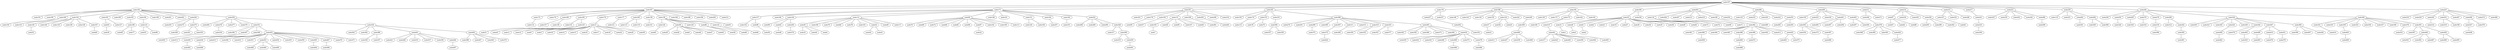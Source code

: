 graph X {
 197 [label="nodo197"];
 192 [label="nodo192"];
 187 [label="nodo187"];
 171 [label="nodo171"];
 181 [label="nodo181"];
 183 [label="nodo183"];
 178 [label="nodo178"];
 186 [label="nodo186"];
 195 [label="nodo195"];
 169 [label="nodo169"];
 203 [label="nodo203"];
 206 [label="nodo206"];
 209 [label="nodo209"];
 211 [label="nodo211"];
 214 [label="nodo214"];
 215 [label="nodo215"];
 217 [label="nodo217"];
 221 [label="nodo221"];
 230 [label="nodo230"];
 240 [label="nodo240"];
 247 [label="nodo247"];
 191 [label="nodo191"];
 190 [label="nodo190"];
 168 [label="nodo168"];
 154 [label="nodo154"];
 165 [label="nodo165"];
 189 [label="nodo189"];
 193 [label="nodo193"];
 194 [label="nodo194"];
 199 [label="nodo199"];
 201 [label="nodo201"];
 202 [label="nodo202"];
 226 [label="nodo226"];
 259 [label="nodo259"];
 172 [label="nodo172"];
 170 [label="nodo170"];
 180 [label="nodo180"];
 185 [label="nodo185"];
 179 [label="nodo179"];
 177 [label="nodo177"];
 160 [label="nodo160"];
 158 [label="nodo158"];
 138 [label="nodo138"];
 184 [label="nodo184"];
 188 [label="nodo188"];
 196 [label="nodo196"];
 200 [label="nodo200"];
 212 [label="nodo212"];
 157 [label="nodo157"];
 166 [label="nodo166"];
 144 [label="nodo144"];
 112 [label="nodo112"];
 94 [label="nodo94"];
 146 [label="nodo146"];
 161 [label="nodo161"];
 151 [label="nodo151"];
 164 [label="nodo164"];
 182 [label="nodo182"];
 252 [label="nodo252"];
 163 [label="nodo163"];
 176 [label="nodo176"];
 150 [label="nodo150"];
 131 [label="nodo131"];
 198 [label="nodo198"];
 205 [label="nodo205"];
 208 [label="nodo208"];
 216 [label="nodo216"];
 159 [label="nodo159"];
 174 [label="nodo174"];
 135 [label="nodo135"];
 218 [label="nodo218"];
 288 [label="nodo288"];
 227 [label="nodo227"];
 237 [label="nodo237"];
 148 [label="nodo148"];
 143 [label="nodo143"];
 134 [label="nodo134"];
 155 [label="nodo155"];
 124 [label="nodo124"];
 224 [label="nodo224"];
 249 [label="nodo249"];
 139 [label="nodo139"];
 173 [label="nodo173"];
 175 [label="nodo175"];
 162 [label="nodo162"];
 142 [label="nodo142"];
 32 [label="nodo32"];
 236 [label="nodo236"];
 116 [label="nodo116"];
 204 [label="nodo204"];
 207 [label="nodo207"];
 213 [label="nodo213"];
 219 [label="nodo219"];
 238 [label="nodo238"];
 254 [label="nodo254"];
 132 [label="nodo132"];
 210 [label="nodo210"];
 220 [label="nodo220"];
 222 [label="nodo222"];
 253 [label="nodo253"];
 130 [label="nodo130"];
 223 [label="nodo223"];
 239 [label="nodo239"];
 261 [label="nodo261"];
 263 [label="nodo263"];
 246 [label="nodo246"];
 271 [label="nodo271"];
 87 [label="nodo87"];
 234 [label="nodo234"];
 245 [label="nodo245"];
 258 [label="nodo258"];
 147 [label="nodo147"];
 232 [label="nodo232"];
 248 [label="nodo248"];
 241 [label="nodo241"];
 225 [label="nodo225"];
 235 [label="nodo235"];
 242 [label="nodo242"];
 244 [label="nodo244"];
 286 [label="nodo286"];
 110 [label="nodo110"];
 231 [label="nodo231"];
 262 [label="nodo262"];
 282 [label="nodo282"];
 228 [label="nodo228"];
 250 [label="nodo250"];
 265 [label="nodo265"];
 270 [label="nodo270"];
 278 [label="nodo278"];
 280 [label="nodo280"];
 324 [label="nodo324"];
 340 [label="nodo340"];
 233 [label="nodo233"];
 229 [label="nodo229"];
 243 [label="nodo243"];
 251 [label="nodo251"];
 267 [label="nodo267"];
 268 [label="nodo268"];
 272 [label="nodo272"];
 284 [label="nodo284"];
 156 [label="nodo156"];
 153 [label="nodo153"];
 145 [label="nodo145"];
 140 [label="nodo140"];
 118 [label="nodo118"];
 149 [label="nodo149"];
 128 [label="nodo128"];
 167 [label="nodo167"];
 93 [label="nodo93"];
 127 [label="nodo127"];
 108 [label="nodo108"];
 123 [label="nodo123"];
 255 [label="nodo255"];
 273 [label="nodo273"];
 275 [label="nodo275"];
 260 [label="nodo260"];
 276 [label="nodo276"];
 277 [label="nodo277"];
 279 [label="nodo279"];
 331 [label="nodo331"];
 334 [label="nodo334"];
 114 [label="nodo114"];
 137 [label="nodo137"];
 136 [label="nodo136"];
 133 [label="nodo133"];
 125 [label="nodo125"];
 13 [label="nodo13"];
 121 [label="nodo121"];
 113 [label="nodo113"];
 119 [label="nodo119"];
 141 [label="nodo141"];
 126 [label="nodo126"];
 38 [label="nodo38"];
 129 [label="nodo129"];
 86 [label="nodo86"];
 122 [label="nodo122"];
 91 [label="nodo91"];
 152 [label="nodo152"];
 98 [label="nodo98"];
 99 [label="nodo99"];
 92 [label="nodo92"];
 256 [label="nodo256"];
 45 [label="nodo45"];
 106 [label="nodo106"];
 79 [label="nodo79"];
 84 [label="nodo84"];
 78 [label="nodo78"];
 103 [label="nodo103"];
 52 [label="nodo52"];
 49 [label="nodo49"];
 117 [label="nodo117"];
 70 [label="nodo70"];
 80 [label="nodo80"];
 72 [label="nodo72"];
 66 [label="nodo66"];
 82 [label="nodo82"];
 96 [label="nodo96"];
 97 [label="nodo97"];
 102 [label="nodo102"];
 109 [label="nodo109"];
 111 [label="nodo111"];
 120 [label="nodo120"];
 104 [label="nodo104"];
 257 [label="nodo257"];
 101 [label="nodo101"];
 266 [label="nodo266"];
 269 [label="nodo269"];
 290 [label="nodo290"];
 328 [label="nodo328"];
 95 [label="nodo95"];
 57 [label="nodo57"];
 105 [label="nodo105"];
 56 [label="nodo56"];
 85 [label="nodo85"];
 107 [label="nodo107"];
 83 [label="nodo83"];
 281 [label="nodo281"];
 264 [label="nodo264"];
 115 [label="nodo115"];
 76 [label="nodo76"];
 75 [label="nodo75"];
 306 [label="nodo306"];
 274 [label="nodo274"];
 291 [label="nodo291"];
 299 [label="nodo299"];
 300 [label="nodo300"];
 307 [label="nodo307"];
 311 [label="nodo311"];
 313 [label="nodo313"];
 319 [label="nodo319"];
 325 [label="nodo325"];
 365 [label="nodo365"];
 292 [label="nodo292"];
 37 [label="nodo37"];
 54 [label="nodo54"];
 25 [label="nodo25"];
 309 [label="nodo309"];
 100 [label="nodo100"];
 315 [label="nodo315"];
 31 [label="nodo31"];
 28 [label="nodo28"];
 0 [label="nodo0"];
 8 [label="nodo8"];
 21 [label="nodo21"];
 19 [label="nodo19"];
 27 [label="nodo27"];
 30 [label="nodo30"];
 34 [label="nodo34"];
 35 [label="nodo35"];
 36 [label="nodo36"];
 40 [label="nodo40"];
 64 [label="nodo64"];
 73 [label="nodo73"];
 74 [label="nodo74"];
 90 [label="nodo90"];
 71 [label="nodo71"];
 382 [label="nodo382"];
 289 [label="nodo289"];
 283 [label="nodo283"];
 293 [label="nodo293"];
 363 [label="nodo363"];
 285 [label="nodo285"];
 287 [label="nodo287"];
 294 [label="nodo294"];
 297 [label="nodo297"];
 304 [label="nodo304"];
 378 [label="nodo378"];
 67 [label="nodo67"];
 62 [label="nodo62"];
 88 [label="nodo88"];
 295 [label="nodo295"];
 296 [label="nodo296"];
 302 [label="nodo302"];
 61 [label="nodo61"];
 323 [label="nodo323"];
 298 [label="nodo298"];
 301 [label="nodo301"];
 305 [label="nodo305"];
 308 [label="nodo308"];
 326 [label="nodo326"];
 343 [label="nodo343"];
 316 [label="nodo316"];
 318 [label="nodo318"];
 312 [label="nodo312"];
 342 [label="nodo342"];
 303 [label="nodo303"];
 321 [label="nodo321"];
 320 [label="nodo320"];
 322 [label="nodo322"];
 329 [label="nodo329"];
 344 [label="nodo344"];
 367 [label="nodo367"];
 369 [label="nodo369"];
 332 [label="nodo332"];
 335 [label="nodo335"];
 339 [label="nodo339"];
 333 [label="nodo333"];
 336 [label="nodo336"];
 337 [label="nodo337"];
 358 [label="nodo358"];
 376 [label="nodo376"];
 391 [label="nodo391"];
 314 [label="nodo314"];
 310 [label="nodo310"];
 338 [label="nodo338"];
 327 [label="nodo327"];
 370 [label="nodo370"];
 53 [label="nodo53"];
 69 [label="nodo69"];
 39 [label="nodo39"];
 65 [label="nodo65"];
 77 [label="nodo77"];
 55 [label="nodo55"];
 89 [label="nodo89"];
 349 [label="nodo349"];
 341 [label="nodo341"];
 355 [label="nodo355"];
 330 [label="nodo330"];
 346 [label="nodo346"];
 347 [label="nodo347"];
 348 [label="nodo348"];
 452 [label="nodo452"];
 361 [label="nodo361"];
 362 [label="nodo362"];
 388 [label="nodo388"];
 401 [label="nodo401"];
 403 [label="nodo403"];
 51 [label="nodo51"];
 43 [label="nodo43"];
 11 [label="nodo11"];
 12 [label="nodo12"];
 9 [label="nodo9"];
 5 [label="nodo5"];
 10 [label="nodo10"];
 14 [label="nodo14"];
 15 [label="nodo15"];
 16 [label="nodo16"];
 17 [label="nodo17"];
 18 [label="nodo18"];
 24 [label="nodo24"];
 29 [label="nodo29"];
 59 [label="nodo59"];
 81 [label="nodo81"];
 20 [label="nodo20"];
 26 [label="nodo26"];
 6 [label="nodo6"];
 46 [label="nodo46"];
 47 [label="nodo47"];
 63 [label="nodo63"];
 58 [label="nodo58"];
 60 [label="nodo60"];
 68 [label="nodo68"];
 50 [label="nodo50"];
 48 [label="nodo48"];
 374 [label="nodo374"];
 33 [label="nodo33"];
 44 [label="nodo44"];
 4 [label="nodo4"];
 42 [label="nodo42"];
 41 [label="nodo41"];
 22 [label="nodo22"];
 317 [label="nodo317"];
 399 [label="nodo399"];
 7 [label="nodo7"];
 357 [label="nodo357"];
 359 [label="nodo359"];
 375 [label="nodo375"];
 372 [label="nodo372"];
 360 [label="nodo360"];
 350 [label="nodo350"];
 353 [label="nodo353"];
 351 [label="nodo351"];
 377 [label="nodo377"];
 345 [label="nodo345"];
 356 [label="nodo356"];
 366 [label="nodo366"];
 371 [label="nodo371"];
 384 [label="nodo384"];
 435 [label="nodo435"];
 352 [label="nodo352"];
 23 [label="nodo23"];
 400 [label="nodo400"];
 441 [label="nodo441"];
 1 [label="nodo1"];
 3 [label="nodo3"];
 2 [label="nodo2"];
 381 [label="nodo381"];
 380 [label="nodo380"];
 364 [label="nodo364"];
 383 [label="nodo383"];
 386 [label="nodo386"];
 389 [label="nodo389"];
 392 [label="nodo392"];
 413 [label="nodo413"];
 425 [label="nodo425"];
 354 [label="nodo354"];
 373 [label="nodo373"];
 387 [label="nodo387"];
 368 [label="nodo368"];
 385 [label="nodo385"];
 393 [label="nodo393"];
 420 [label="nodo420"];
 394 [label="nodo394"];
 396 [label="nodo396"];
 395 [label="nodo395"];
 409 [label="nodo409"];
 379 [label="nodo379"];
 402 [label="nodo402"];
 406 [label="nodo406"];
 410 [label="nodo410"];
 431 [label="nodo431"];
 390 [label="nodo390"];
 407 [label="nodo407"];
 426 [label="nodo426"];
 414 [label="nodo414"];
 405 [label="nodo405"];
 416 [label="nodo416"];
 397 [label="nodo397"];
 449 [label="nodo449"];
 450 [label="nodo450"];
 408 [label="nodo408"];
 404 [label="nodo404"];
 412 [label="nodo412"];
 440 [label="nodo440"];
 434 [label="nodo434"];
 415 [label="nodo415"];
 446 [label="nodo446"];
 422 [label="nodo422"];
 451 [label="nodo451"];
 453 [label="nodo453"];
 454 [label="nodo454"];
 455 [label="nodo455"];
 459 [label="nodo459"];
 465 [label="nodo465"];
 467 [label="nodo467"];
 470 [label="nodo470"];
 471 [label="nodo471"];
 436 [label="nodo436"];
 457 [label="nodo457"];
 421 [label="nodo421"];
 428 [label="nodo428"];
 433 [label="nodo433"];
 437 [label="nodo437"];
 438 [label="nodo438"];
 444 [label="nodo444"];
 398 [label="nodo398"];
 447 [label="nodo447"];
 463 [label="nodo463"];
 474 [label="nodo474"];
 419 [label="nodo419"];
 430 [label="nodo430"];
 424 [label="nodo424"];
 429 [label="nodo429"];
 432 [label="nodo432"];
 418 [label="nodo418"];
 448 [label="nodo448"];
 468 [label="nodo468"];
 473 [label="nodo473"];
 478 [label="nodo478"];
 411 [label="nodo411"];
 427 [label="nodo427"];
 439 [label="nodo439"];
 466 [label="nodo466"];
 417 [label="nodo417"];
 423 [label="nodo423"];
 445 [label="nodo445"];
 456 [label="nodo456"];
 464 [label="nodo464"];
 483 [label="nodo483"];
 458 [label="nodo458"];
 460 [label="nodo460"];
 472 [label="nodo472"];
 461 [label="nodo461"];
 475 [label="nodo475"];
 486 [label="nodo486"];
 477 [label="nodo477"];
 481 [label="nodo481"];
 462 [label="nodo462"];
 443 [label="nodo443"];
 493 [label="nodo493"];
 476 [label="nodo476"];
 479 [label="nodo479"];
 469 [label="nodo469"];
 442 [label="nodo442"];
 482 [label="nodo482"];
 487 [label="nodo487"];
 490 [label="nodo490"];
 495 [label="nodo495"];
 492 [label="nodo492"];
 489 [label="nodo489"];
 484 [label="nodo484"];
 485 [label="nodo485"];
 499 [label="nodo499"];
 494 [label="nodo494"];
 496 [label="nodo496"];
 497 [label="nodo497"];
 491 [label="nodo491"];
 498 [label="nodo498"];
 480 [label="nodo480"];
 488 [label="nodo488"];
  197 -- 192 ;
  197 -- 187 ;
  197 -- 171 ;
  197 -- 181 ;
  197 -- 183 ;
  197 -- 178 ;
  197 -- 186 ;
  197 -- 195 ;
  197 -- 169 ;
  197 -- 203 ;
  197 -- 206 ;
  197 -- 209 ;
  197 -- 211 ;
  197 -- 214 ;
  197 -- 215 ;
  197 -- 217 ;
  197 -- 221 ;
  197 -- 230 ;
  197 -- 240 ;
  197 -- 247 ;
  192 -- 191 ;
  192 -- 190 ;
  192 -- 168 ;
  192 -- 154 ;
  192 -- 165 ;
  192 -- 189 ;
  192 -- 193 ;
  192 -- 194 ;
  192 -- 199 ;
  192 -- 201 ;
  192 -- 202 ;
  192 -- 226 ;
  192 -- 259 ;
  187 -- 172 ;
  187 -- 170 ;
  187 -- 180 ;
  187 -- 185 ;
  187 -- 179 ;
  187 -- 177 ;
  187 -- 160 ;
  187 -- 158 ;
  187 -- 138 ;
  187 -- 184 ;
  187 -- 188 ;
  187 -- 196 ;
  187 -- 200 ;
  187 -- 212 ;
  171 -- 157 ;
  171 -- 166 ;
  171 -- 144 ;
  171 -- 112 ;
  171 -- 94 ;
  171 -- 146 ;
  171 -- 161 ;
  171 -- 151 ;
  171 -- 164 ;
  171 -- 182 ;
  171 -- 252 ;
  181 -- 163 ;
  181 -- 176 ;
  181 -- 150 ;
  181 -- 131 ;
  181 -- 198 ;
  181 -- 205 ;
  181 -- 208 ;
  181 -- 216 ;
  183 -- 159 ;
  183 -- 174 ;
  183 -- 135 ;
  183 -- 218 ;
  183 -- 288 ;
  178 -- 227 ;
  178 -- 237 ;
  186 -- 148 ;
  186 -- 143 ;
  186 -- 134 ;
  186 -- 155 ;
  186 -- 124 ;
  186 -- 224 ;
  186 -- 249 ;
  195 -- 139 ;
  195 -- 173 ;
  195 -- 175 ;
  195 -- 162 ;
  195 -- 142 ;
  169 -- 32 ;
  169 -- 236 ;
  203 -- 116 ;
  203 -- 204 ;
  203 -- 207 ;
  203 -- 213 ;
  203 -- 219 ;
  203 -- 238 ;
  203 -- 254 ;
  206 -- 132 ;
  206 -- 210 ;
  206 -- 220 ;
  206 -- 222 ;
  206 -- 253 ;
  209 -- 130 ;
  209 -- 223 ;
  209 -- 239 ;
  209 -- 261 ;
  209 -- 263 ;
  211 -- 246 ;
  211 -- 271 ;
  214 -- 87 ;
  214 -- 234 ;
  214 -- 245 ;
  214 -- 258 ;
  215 -- 147 ;
  215 -- 232 ;
  215 -- 248 ;
  217 -- 241 ;
  221 -- 225 ;
  221 -- 235 ;
  221 -- 242 ;
  221 -- 244 ;
  221 -- 286 ;
  230 -- 110 ;
  230 -- 231 ;
  230 -- 262 ;
  230 -- 282 ;
  240 -- 228 ;
  240 -- 250 ;
  240 -- 265 ;
  240 -- 270 ;
  240 -- 278 ;
  240 -- 280 ;
  240 -- 324 ;
  240 -- 340 ;
  247 -- 233 ;
  247 -- 229 ;
  247 -- 243 ;
  247 -- 251 ;
  247 -- 267 ;
  247 -- 268 ;
  247 -- 272 ;
  247 -- 284 ;
  168 -- 156 ;
  168 -- 153 ;
  154 -- 145 ;
  154 -- 140 ;
  154 -- 118 ;
  154 -- 149 ;
  154 -- 128 ;
  154 -- 167 ;
  165 -- 93 ;
  165 -- 127 ;
  193 -- 108 ;
  194 -- 123 ;
  226 -- 255 ;
  226 -- 273 ;
  226 -- 275 ;
  259 -- 260 ;
  259 -- 276 ;
  259 -- 277 ;
  259 -- 279 ;
  259 -- 331 ;
  259 -- 334 ;
  172 -- 114 ;
  180 -- 137 ;
  180 -- 136 ;
  185 -- 133 ;
  185 -- 125 ;
  179 -- 13 ;
  177 -- 121 ;
  160 -- 113 ;
  160 -- 119 ;
  158 -- 141 ;
  138 -- 126 ;
  138 -- 38 ;
  138 -- 129 ;
  138 -- 86 ;
  138 -- 122 ;
  138 -- 91 ;
  157 -- 152 ;
  157 -- 98 ;
  144 -- 99 ;
  144 -- 92 ;
  144 -- 256 ;
  112 -- 45 ;
  112 -- 106 ;
  112 -- 79 ;
  112 -- 84 ;
  112 -- 78 ;
  112 -- 103 ;
  112 -- 52 ;
  112 -- 49 ;
  112 -- 117 ;
  94 -- 70 ;
  94 -- 80 ;
  94 -- 72 ;
  94 -- 66 ;
  94 -- 82 ;
  94 -- 96 ;
  94 -- 97 ;
  94 -- 102 ;
  94 -- 109 ;
  94 -- 111 ;
  151 -- 120 ;
  151 -- 104 ;
  164 -- 257 ;
  182 -- 101 ;
  252 -- 266 ;
  252 -- 269 ;
  252 -- 290 ;
  252 -- 328 ;
  176 -- 95 ;
  150 -- 57 ;
  131 -- 105 ;
  131 -- 56 ;
  131 -- 85 ;
  131 -- 107 ;
  131 -- 83 ;
  198 -- 281 ;
  205 -- 264 ;
  174 -- 115 ;
  135 -- 76 ;
  135 -- 75 ;
  218 -- 306 ;
  288 -- 274 ;
  288 -- 291 ;
  288 -- 299 ;
  288 -- 300 ;
  288 -- 307 ;
  288 -- 311 ;
  288 -- 313 ;
  288 -- 319 ;
  288 -- 325 ;
  288 -- 365 ;
  227 -- 292 ;
  124 -- 37 ;
  124 -- 54 ;
  124 -- 25 ;
  249 -- 309 ;
  175 -- 100 ;
  175 -- 315 ;
  32 -- 31 ;
  32 -- 28 ;
  32 -- 0 ;
  32 -- 8 ;
  32 -- 21 ;
  32 -- 19 ;
  32 -- 27 ;
  32 -- 30 ;
  32 -- 34 ;
  32 -- 35 ;
  32 -- 36 ;
  32 -- 40 ;
  32 -- 64 ;
  32 -- 73 ;
  116 -- 74 ;
  116 -- 90 ;
  116 -- 71 ;
  238 -- 382 ;
  254 -- 289 ;
  253 -- 283 ;
  253 -- 293 ;
  223 -- 363 ;
  261 -- 285 ;
  261 -- 287 ;
  261 -- 294 ;
  263 -- 297 ;
  263 -- 304 ;
  246 -- 378 ;
  87 -- 67 ;
  87 -- 62 ;
  87 -- 88 ;
  258 -- 295 ;
  258 -- 296 ;
  258 -- 302 ;
  147 -- 61 ;
  241 -- 323 ;
  286 -- 298 ;
  262 -- 301 ;
  282 -- 305 ;
  282 -- 308 ;
  250 -- 326 ;
  265 -- 343 ;
  270 -- 316 ;
  278 -- 318 ;
  280 -- 312 ;
  280 -- 342 ;
  324 -- 303 ;
  324 -- 321 ;
  324 -- 320 ;
  324 -- 322 ;
  324 -- 329 ;
  324 -- 344 ;
  324 -- 367 ;
  324 -- 369 ;
  340 -- 332 ;
  340 -- 335 ;
  340 -- 339 ;
  340 -- 333 ;
  340 -- 336 ;
  340 -- 337 ;
  340 -- 358 ;
  340 -- 376 ;
  340 -- 391 ;
  243 -- 314 ;
  251 -- 310 ;
  251 -- 338 ;
  268 -- 327 ;
  268 -- 370 ;
  145 -- 53 ;
  167 -- 69 ;
  93 -- 39 ;
  108 -- 65 ;
  108 -- 77 ;
  123 -- 55 ;
  123 -- 89 ;
  273 -- 349 ;
  275 -- 341 ;
  275 -- 355 ;
  276 -- 330 ;
  331 -- 346 ;
  331 -- 347 ;
  331 -- 348 ;
  331 -- 452 ;
  334 -- 361 ;
  334 -- 362 ;
  334 -- 388 ;
  334 -- 401 ;
  334 -- 403 ;
  125 -- 51 ;
  125 -- 43 ;
  13 -- 11 ;
  13 -- 12 ;
  13 -- 9 ;
  13 -- 5 ;
  13 -- 10 ;
  13 -- 14 ;
  13 -- 15 ;
  13 -- 16 ;
  13 -- 17 ;
  13 -- 18 ;
  13 -- 24 ;
  13 -- 29 ;
  13 -- 59 ;
  126 -- 81 ;
  38 -- 20 ;
  38 -- 26 ;
  38 -- 6 ;
  38 -- 46 ;
  38 -- 47 ;
  38 -- 63 ;
  86 -- 58 ;
  86 -- 60 ;
  122 -- 68 ;
  98 -- 50 ;
  92 -- 48 ;
  256 -- 374 ;
  45 -- 33 ;
  45 -- 44 ;
  45 -- 4 ;
  52 -- 42 ;
  52 -- 41 ;
  97 -- 22 ;
  328 -- 317 ;
  328 -- 399 ;
  105 -- 7 ;
  306 -- 357 ;
  306 -- 359 ;
  299 -- 375 ;
  307 -- 372 ;
  311 -- 360 ;
  319 -- 350 ;
  319 -- 353 ;
  325 -- 351 ;
  325 -- 377 ;
  365 -- 345 ;
  365 -- 356 ;
  365 -- 366 ;
  365 -- 371 ;
  365 -- 384 ;
  365 -- 435 ;
  292 -- 352 ;
  37 -- 23 ;
  309 -- 400 ;
  315 -- 441 ;
  31 -- 1 ;
  28 -- 3 ;
  0 -- 2 ;
  382 -- 381 ;
  382 -- 380 ;
  382 -- 364 ;
  382 -- 383 ;
  382 -- 386 ;
  382 -- 389 ;
  382 -- 392 ;
  382 -- 413 ;
  382 -- 425 ;
  363 -- 354 ;
  363 -- 373 ;
  363 -- 387 ;
  378 -- 368 ;
  378 -- 385 ;
  378 -- 393 ;
  378 -- 420 ;
  323 -- 394 ;
  318 -- 396 ;
  342 -- 395 ;
  322 -- 409 ;
  344 -- 379 ;
  344 -- 402 ;
  367 -- 406 ;
  367 -- 410 ;
  367 -- 431 ;
  369 -- 390 ;
  369 -- 407 ;
  369 -- 426 ;
  332 -- 414 ;
  339 -- 405 ;
  376 -- 416 ;
  391 -- 397 ;
  391 -- 449 ;
  391 -- 450 ;
  327 -- 408 ;
  355 -- 404 ;
  347 -- 412 ;
  452 -- 440 ;
  452 -- 434 ;
  452 -- 415 ;
  452 -- 446 ;
  452 -- 422 ;
  452 -- 451 ;
  452 -- 453 ;
  452 -- 454 ;
  452 -- 455 ;
  452 -- 459 ;
  452 -- 465 ;
  452 -- 467 ;
  452 -- 470 ;
  452 -- 471 ;
  388 -- 436 ;
  388 -- 457 ;
  401 -- 421 ;
  401 -- 428 ;
  401 -- 433 ;
  401 -- 437 ;
  401 -- 438 ;
  401 -- 444 ;
  403 -- 398 ;
  403 -- 447 ;
  403 -- 463 ;
  403 -- 474 ;
  399 -- 419 ;
  399 -- 430 ;
  372 -- 424 ;
  435 -- 429 ;
  435 -- 432 ;
  435 -- 418 ;
  435 -- 448 ;
  435 -- 468 ;
  435 -- 473 ;
  435 -- 478 ;
  400 -- 411 ;
  400 -- 427 ;
  400 -- 439 ;
  400 -- 466 ;
  441 -- 417 ;
  441 -- 423 ;
  441 -- 445 ;
  441 -- 456 ;
  441 -- 464 ;
  441 -- 483 ;
  380 -- 458 ;
  386 -- 460 ;
  389 -- 472 ;
  425 -- 461 ;
  425 -- 475 ;
  387 -- 486 ;
  420 -- 477 ;
  395 -- 481 ;
  409 -- 462 ;
  402 -- 443 ;
  406 -- 493 ;
  410 -- 476 ;
  431 -- 479 ;
  405 -- 469 ;
  449 -- 442 ;
  449 -- 482 ;
  449 -- 487 ;
  450 -- 490 ;
  450 -- 495 ;
  440 -- 492 ;
  434 -- 489 ;
  453 -- 484 ;
  453 -- 485 ;
  453 -- 499 ;
  465 -- 494 ;
  467 -- 496 ;
  444 -- 497 ;
  430 -- 491 ;
  468 -- 498 ;
  478 -- 480 ;
  460 -- 488 ;
}
